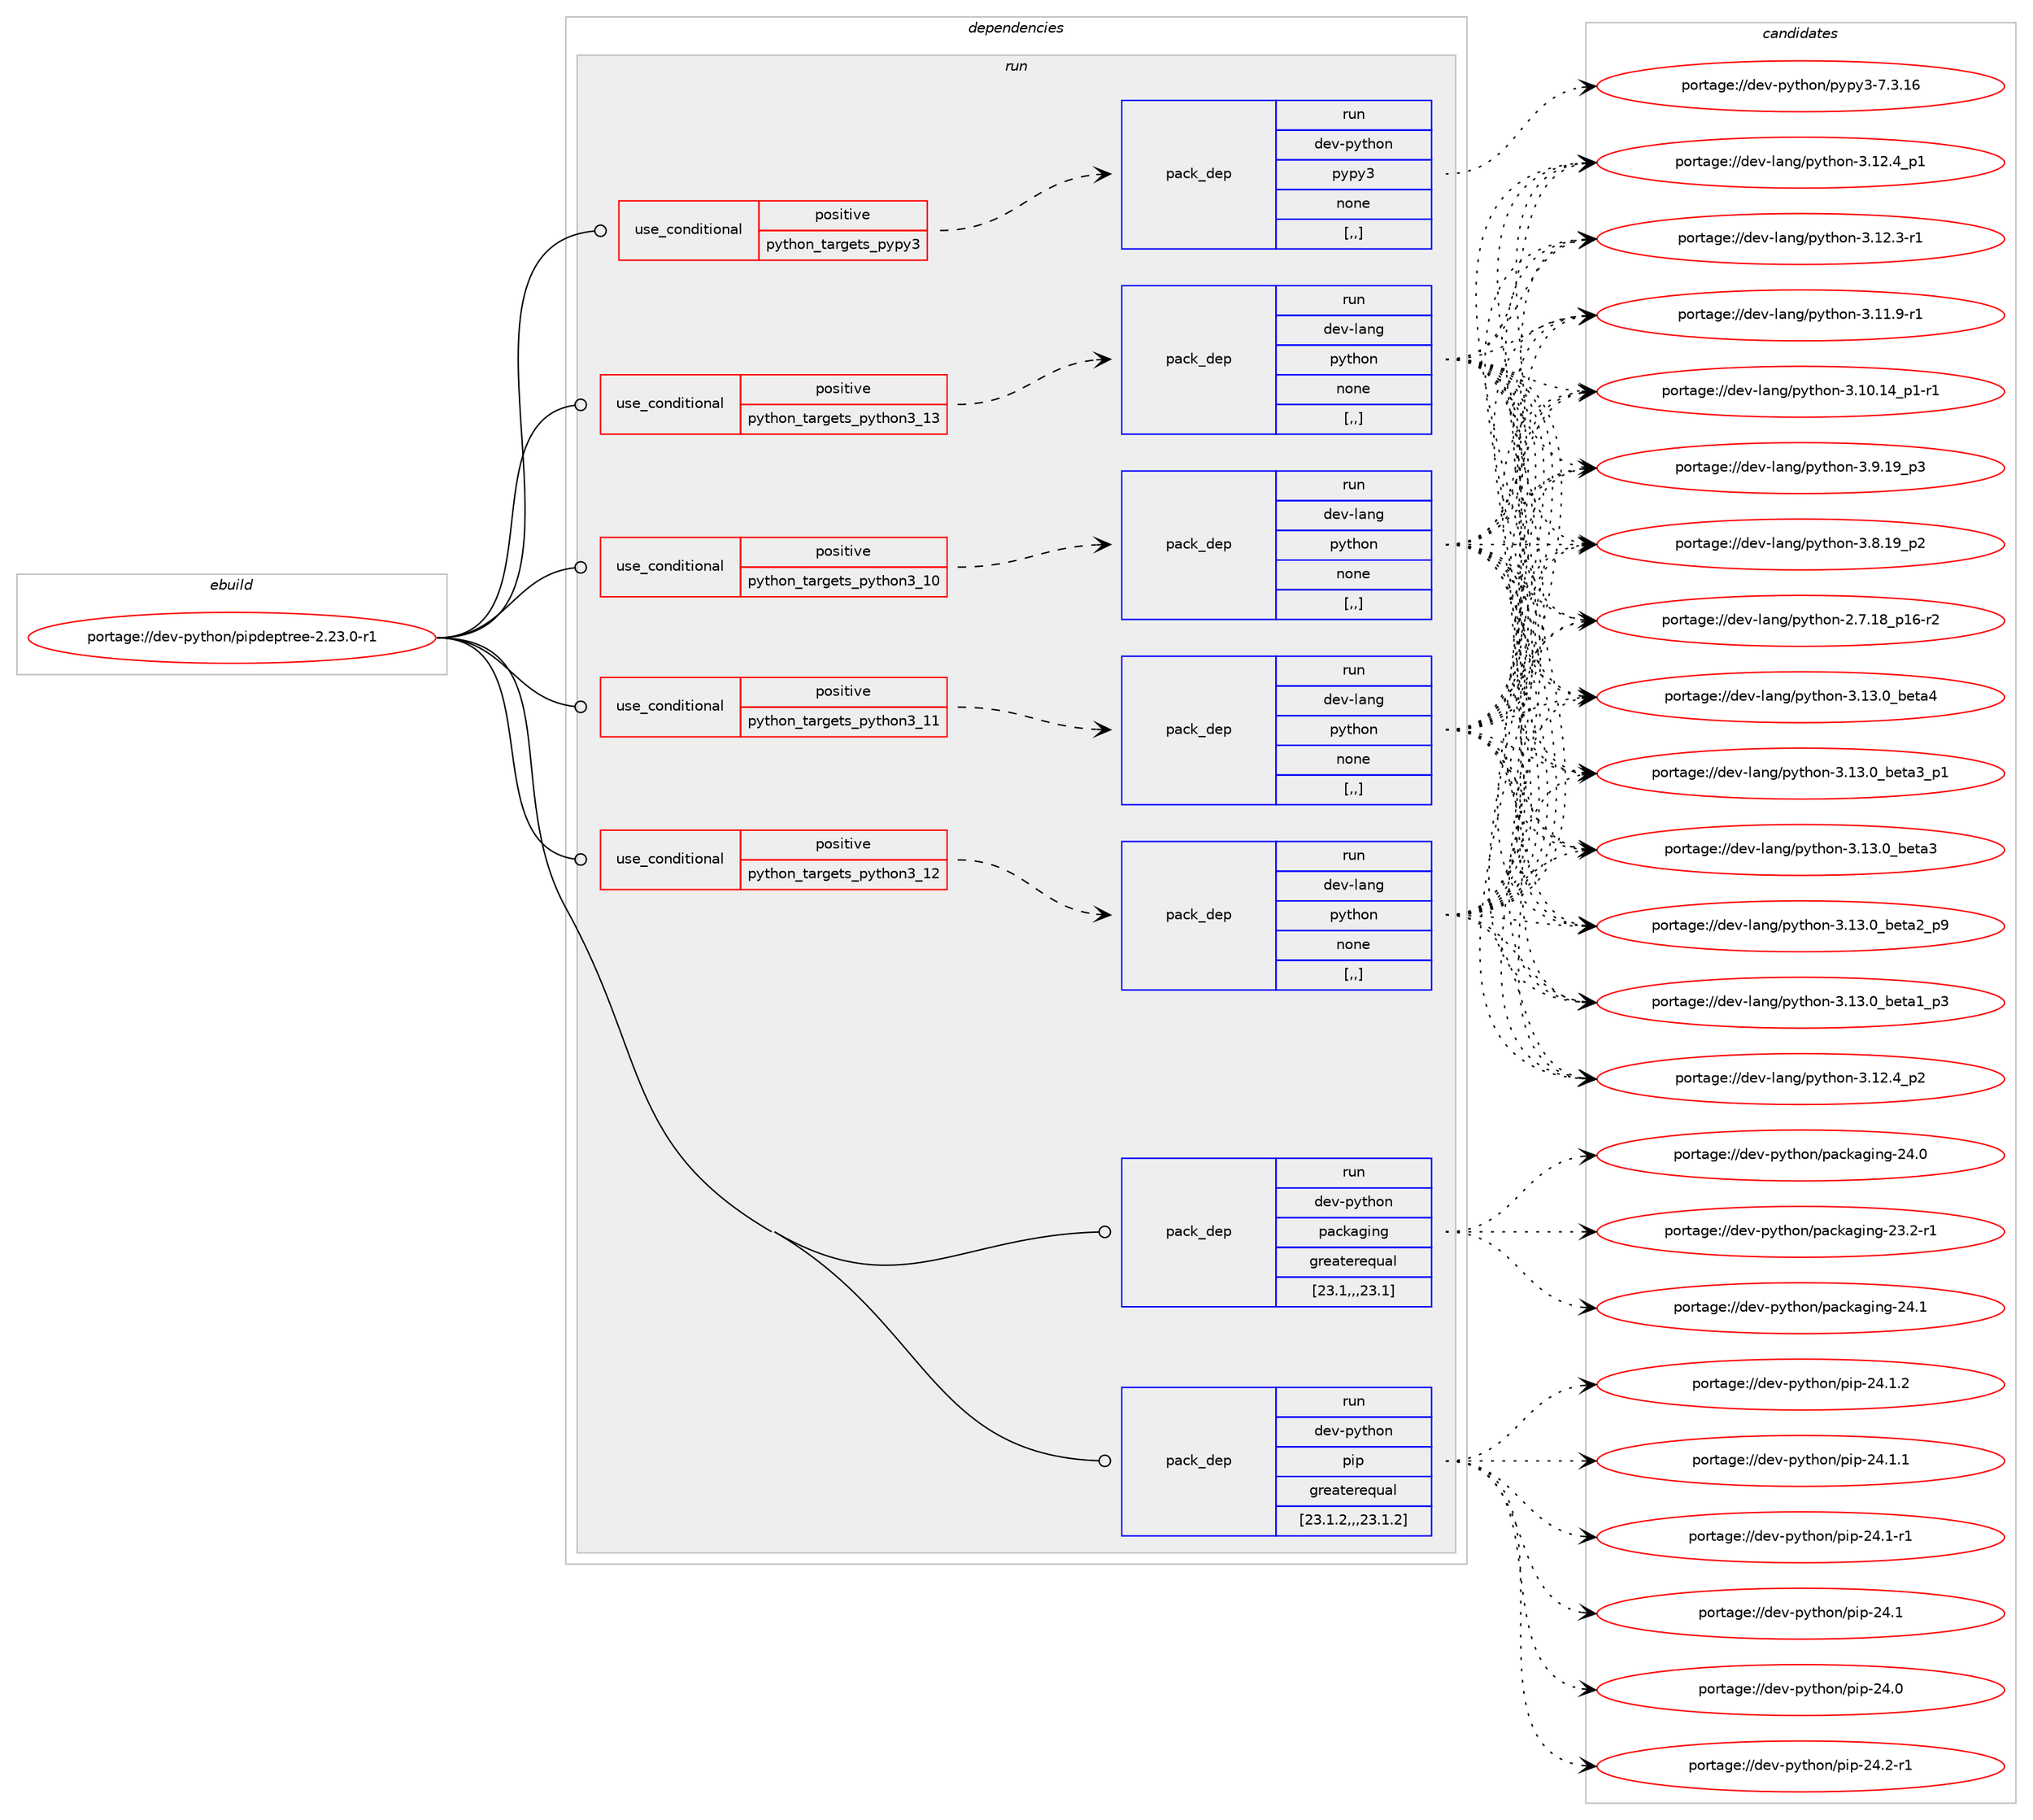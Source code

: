 digraph prolog {

# *************
# Graph options
# *************

newrank=true;
concentrate=true;
compound=true;
graph [rankdir=LR,fontname=Helvetica,fontsize=10,ranksep=1.5];#, ranksep=2.5, nodesep=0.2];
edge  [arrowhead=vee];
node  [fontname=Helvetica,fontsize=10];

# **********
# The ebuild
# **********

subgraph cluster_leftcol {
color=gray;
label=<<i>ebuild</i>>;
id [label="portage://dev-python/pipdeptree-2.23.0-r1", color=red, width=4, href="../dev-python/pipdeptree-2.23.0-r1.svg"];
}

# ****************
# The dependencies
# ****************

subgraph cluster_midcol {
color=gray;
label=<<i>dependencies</i>>;
subgraph cluster_compile {
fillcolor="#eeeeee";
style=filled;
label=<<i>compile</i>>;
}
subgraph cluster_compileandrun {
fillcolor="#eeeeee";
style=filled;
label=<<i>compile and run</i>>;
}
subgraph cluster_run {
fillcolor="#eeeeee";
style=filled;
label=<<i>run</i>>;
subgraph cond36123 {
dependency154801 [label=<<TABLE BORDER="0" CELLBORDER="1" CELLSPACING="0" CELLPADDING="4"><TR><TD ROWSPAN="3" CELLPADDING="10">use_conditional</TD></TR><TR><TD>positive</TD></TR><TR><TD>python_targets_pypy3</TD></TR></TABLE>>, shape=none, color=red];
subgraph pack117426 {
dependency154802 [label=<<TABLE BORDER="0" CELLBORDER="1" CELLSPACING="0" CELLPADDING="4" WIDTH="220"><TR><TD ROWSPAN="6" CELLPADDING="30">pack_dep</TD></TR><TR><TD WIDTH="110">run</TD></TR><TR><TD>dev-python</TD></TR><TR><TD>pypy3</TD></TR><TR><TD>none</TD></TR><TR><TD>[,,]</TD></TR></TABLE>>, shape=none, color=blue];
}
dependency154801:e -> dependency154802:w [weight=20,style="dashed",arrowhead="vee"];
}
id:e -> dependency154801:w [weight=20,style="solid",arrowhead="odot"];
subgraph cond36124 {
dependency154803 [label=<<TABLE BORDER="0" CELLBORDER="1" CELLSPACING="0" CELLPADDING="4"><TR><TD ROWSPAN="3" CELLPADDING="10">use_conditional</TD></TR><TR><TD>positive</TD></TR><TR><TD>python_targets_python3_10</TD></TR></TABLE>>, shape=none, color=red];
subgraph pack117427 {
dependency154804 [label=<<TABLE BORDER="0" CELLBORDER="1" CELLSPACING="0" CELLPADDING="4" WIDTH="220"><TR><TD ROWSPAN="6" CELLPADDING="30">pack_dep</TD></TR><TR><TD WIDTH="110">run</TD></TR><TR><TD>dev-lang</TD></TR><TR><TD>python</TD></TR><TR><TD>none</TD></TR><TR><TD>[,,]</TD></TR></TABLE>>, shape=none, color=blue];
}
dependency154803:e -> dependency154804:w [weight=20,style="dashed",arrowhead="vee"];
}
id:e -> dependency154803:w [weight=20,style="solid",arrowhead="odot"];
subgraph cond36125 {
dependency154805 [label=<<TABLE BORDER="0" CELLBORDER="1" CELLSPACING="0" CELLPADDING="4"><TR><TD ROWSPAN="3" CELLPADDING="10">use_conditional</TD></TR><TR><TD>positive</TD></TR><TR><TD>python_targets_python3_11</TD></TR></TABLE>>, shape=none, color=red];
subgraph pack117428 {
dependency154806 [label=<<TABLE BORDER="0" CELLBORDER="1" CELLSPACING="0" CELLPADDING="4" WIDTH="220"><TR><TD ROWSPAN="6" CELLPADDING="30">pack_dep</TD></TR><TR><TD WIDTH="110">run</TD></TR><TR><TD>dev-lang</TD></TR><TR><TD>python</TD></TR><TR><TD>none</TD></TR><TR><TD>[,,]</TD></TR></TABLE>>, shape=none, color=blue];
}
dependency154805:e -> dependency154806:w [weight=20,style="dashed",arrowhead="vee"];
}
id:e -> dependency154805:w [weight=20,style="solid",arrowhead="odot"];
subgraph cond36126 {
dependency154807 [label=<<TABLE BORDER="0" CELLBORDER="1" CELLSPACING="0" CELLPADDING="4"><TR><TD ROWSPAN="3" CELLPADDING="10">use_conditional</TD></TR><TR><TD>positive</TD></TR><TR><TD>python_targets_python3_12</TD></TR></TABLE>>, shape=none, color=red];
subgraph pack117429 {
dependency154808 [label=<<TABLE BORDER="0" CELLBORDER="1" CELLSPACING="0" CELLPADDING="4" WIDTH="220"><TR><TD ROWSPAN="6" CELLPADDING="30">pack_dep</TD></TR><TR><TD WIDTH="110">run</TD></TR><TR><TD>dev-lang</TD></TR><TR><TD>python</TD></TR><TR><TD>none</TD></TR><TR><TD>[,,]</TD></TR></TABLE>>, shape=none, color=blue];
}
dependency154807:e -> dependency154808:w [weight=20,style="dashed",arrowhead="vee"];
}
id:e -> dependency154807:w [weight=20,style="solid",arrowhead="odot"];
subgraph cond36127 {
dependency154809 [label=<<TABLE BORDER="0" CELLBORDER="1" CELLSPACING="0" CELLPADDING="4"><TR><TD ROWSPAN="3" CELLPADDING="10">use_conditional</TD></TR><TR><TD>positive</TD></TR><TR><TD>python_targets_python3_13</TD></TR></TABLE>>, shape=none, color=red];
subgraph pack117430 {
dependency154810 [label=<<TABLE BORDER="0" CELLBORDER="1" CELLSPACING="0" CELLPADDING="4" WIDTH="220"><TR><TD ROWSPAN="6" CELLPADDING="30">pack_dep</TD></TR><TR><TD WIDTH="110">run</TD></TR><TR><TD>dev-lang</TD></TR><TR><TD>python</TD></TR><TR><TD>none</TD></TR><TR><TD>[,,]</TD></TR></TABLE>>, shape=none, color=blue];
}
dependency154809:e -> dependency154810:w [weight=20,style="dashed",arrowhead="vee"];
}
id:e -> dependency154809:w [weight=20,style="solid",arrowhead="odot"];
subgraph pack117431 {
dependency154811 [label=<<TABLE BORDER="0" CELLBORDER="1" CELLSPACING="0" CELLPADDING="4" WIDTH="220"><TR><TD ROWSPAN="6" CELLPADDING="30">pack_dep</TD></TR><TR><TD WIDTH="110">run</TD></TR><TR><TD>dev-python</TD></TR><TR><TD>packaging</TD></TR><TR><TD>greaterequal</TD></TR><TR><TD>[23.1,,,23.1]</TD></TR></TABLE>>, shape=none, color=blue];
}
id:e -> dependency154811:w [weight=20,style="solid",arrowhead="odot"];
subgraph pack117432 {
dependency154812 [label=<<TABLE BORDER="0" CELLBORDER="1" CELLSPACING="0" CELLPADDING="4" WIDTH="220"><TR><TD ROWSPAN="6" CELLPADDING="30">pack_dep</TD></TR><TR><TD WIDTH="110">run</TD></TR><TR><TD>dev-python</TD></TR><TR><TD>pip</TD></TR><TR><TD>greaterequal</TD></TR><TR><TD>[23.1.2,,,23.1.2]</TD></TR></TABLE>>, shape=none, color=blue];
}
id:e -> dependency154812:w [weight=20,style="solid",arrowhead="odot"];
}
}

# **************
# The candidates
# **************

subgraph cluster_choices {
rank=same;
color=gray;
label=<<i>candidates</i>>;

subgraph choice117426 {
color=black;
nodesep=1;
choice10010111845112121116104111110471121211121215145554651464954 [label="portage://dev-python/pypy3-7.3.16", color=red, width=4,href="../dev-python/pypy3-7.3.16.svg"];
dependency154802:e -> choice10010111845112121116104111110471121211121215145554651464954:w [style=dotted,weight="100"];
}
subgraph choice117427 {
color=black;
nodesep=1;
choice1001011184510897110103471121211161041111104551464951464895981011169752 [label="portage://dev-lang/python-3.13.0_beta4", color=red, width=4,href="../dev-lang/python-3.13.0_beta4.svg"];
choice10010111845108971101034711212111610411111045514649514648959810111697519511249 [label="portage://dev-lang/python-3.13.0_beta3_p1", color=red, width=4,href="../dev-lang/python-3.13.0_beta3_p1.svg"];
choice1001011184510897110103471121211161041111104551464951464895981011169751 [label="portage://dev-lang/python-3.13.0_beta3", color=red, width=4,href="../dev-lang/python-3.13.0_beta3.svg"];
choice10010111845108971101034711212111610411111045514649514648959810111697509511257 [label="portage://dev-lang/python-3.13.0_beta2_p9", color=red, width=4,href="../dev-lang/python-3.13.0_beta2_p9.svg"];
choice10010111845108971101034711212111610411111045514649514648959810111697499511251 [label="portage://dev-lang/python-3.13.0_beta1_p3", color=red, width=4,href="../dev-lang/python-3.13.0_beta1_p3.svg"];
choice100101118451089711010347112121116104111110455146495046529511250 [label="portage://dev-lang/python-3.12.4_p2", color=red, width=4,href="../dev-lang/python-3.12.4_p2.svg"];
choice100101118451089711010347112121116104111110455146495046529511249 [label="portage://dev-lang/python-3.12.4_p1", color=red, width=4,href="../dev-lang/python-3.12.4_p1.svg"];
choice100101118451089711010347112121116104111110455146495046514511449 [label="portage://dev-lang/python-3.12.3-r1", color=red, width=4,href="../dev-lang/python-3.12.3-r1.svg"];
choice100101118451089711010347112121116104111110455146494946574511449 [label="portage://dev-lang/python-3.11.9-r1", color=red, width=4,href="../dev-lang/python-3.11.9-r1.svg"];
choice100101118451089711010347112121116104111110455146494846495295112494511449 [label="portage://dev-lang/python-3.10.14_p1-r1", color=red, width=4,href="../dev-lang/python-3.10.14_p1-r1.svg"];
choice100101118451089711010347112121116104111110455146574649579511251 [label="portage://dev-lang/python-3.9.19_p3", color=red, width=4,href="../dev-lang/python-3.9.19_p3.svg"];
choice100101118451089711010347112121116104111110455146564649579511250 [label="portage://dev-lang/python-3.8.19_p2", color=red, width=4,href="../dev-lang/python-3.8.19_p2.svg"];
choice100101118451089711010347112121116104111110455046554649569511249544511450 [label="portage://dev-lang/python-2.7.18_p16-r2", color=red, width=4,href="../dev-lang/python-2.7.18_p16-r2.svg"];
dependency154804:e -> choice1001011184510897110103471121211161041111104551464951464895981011169752:w [style=dotted,weight="100"];
dependency154804:e -> choice10010111845108971101034711212111610411111045514649514648959810111697519511249:w [style=dotted,weight="100"];
dependency154804:e -> choice1001011184510897110103471121211161041111104551464951464895981011169751:w [style=dotted,weight="100"];
dependency154804:e -> choice10010111845108971101034711212111610411111045514649514648959810111697509511257:w [style=dotted,weight="100"];
dependency154804:e -> choice10010111845108971101034711212111610411111045514649514648959810111697499511251:w [style=dotted,weight="100"];
dependency154804:e -> choice100101118451089711010347112121116104111110455146495046529511250:w [style=dotted,weight="100"];
dependency154804:e -> choice100101118451089711010347112121116104111110455146495046529511249:w [style=dotted,weight="100"];
dependency154804:e -> choice100101118451089711010347112121116104111110455146495046514511449:w [style=dotted,weight="100"];
dependency154804:e -> choice100101118451089711010347112121116104111110455146494946574511449:w [style=dotted,weight="100"];
dependency154804:e -> choice100101118451089711010347112121116104111110455146494846495295112494511449:w [style=dotted,weight="100"];
dependency154804:e -> choice100101118451089711010347112121116104111110455146574649579511251:w [style=dotted,weight="100"];
dependency154804:e -> choice100101118451089711010347112121116104111110455146564649579511250:w [style=dotted,weight="100"];
dependency154804:e -> choice100101118451089711010347112121116104111110455046554649569511249544511450:w [style=dotted,weight="100"];
}
subgraph choice117428 {
color=black;
nodesep=1;
choice1001011184510897110103471121211161041111104551464951464895981011169752 [label="portage://dev-lang/python-3.13.0_beta4", color=red, width=4,href="../dev-lang/python-3.13.0_beta4.svg"];
choice10010111845108971101034711212111610411111045514649514648959810111697519511249 [label="portage://dev-lang/python-3.13.0_beta3_p1", color=red, width=4,href="../dev-lang/python-3.13.0_beta3_p1.svg"];
choice1001011184510897110103471121211161041111104551464951464895981011169751 [label="portage://dev-lang/python-3.13.0_beta3", color=red, width=4,href="../dev-lang/python-3.13.0_beta3.svg"];
choice10010111845108971101034711212111610411111045514649514648959810111697509511257 [label="portage://dev-lang/python-3.13.0_beta2_p9", color=red, width=4,href="../dev-lang/python-3.13.0_beta2_p9.svg"];
choice10010111845108971101034711212111610411111045514649514648959810111697499511251 [label="portage://dev-lang/python-3.13.0_beta1_p3", color=red, width=4,href="../dev-lang/python-3.13.0_beta1_p3.svg"];
choice100101118451089711010347112121116104111110455146495046529511250 [label="portage://dev-lang/python-3.12.4_p2", color=red, width=4,href="../dev-lang/python-3.12.4_p2.svg"];
choice100101118451089711010347112121116104111110455146495046529511249 [label="portage://dev-lang/python-3.12.4_p1", color=red, width=4,href="../dev-lang/python-3.12.4_p1.svg"];
choice100101118451089711010347112121116104111110455146495046514511449 [label="portage://dev-lang/python-3.12.3-r1", color=red, width=4,href="../dev-lang/python-3.12.3-r1.svg"];
choice100101118451089711010347112121116104111110455146494946574511449 [label="portage://dev-lang/python-3.11.9-r1", color=red, width=4,href="../dev-lang/python-3.11.9-r1.svg"];
choice100101118451089711010347112121116104111110455146494846495295112494511449 [label="portage://dev-lang/python-3.10.14_p1-r1", color=red, width=4,href="../dev-lang/python-3.10.14_p1-r1.svg"];
choice100101118451089711010347112121116104111110455146574649579511251 [label="portage://dev-lang/python-3.9.19_p3", color=red, width=4,href="../dev-lang/python-3.9.19_p3.svg"];
choice100101118451089711010347112121116104111110455146564649579511250 [label="portage://dev-lang/python-3.8.19_p2", color=red, width=4,href="../dev-lang/python-3.8.19_p2.svg"];
choice100101118451089711010347112121116104111110455046554649569511249544511450 [label="portage://dev-lang/python-2.7.18_p16-r2", color=red, width=4,href="../dev-lang/python-2.7.18_p16-r2.svg"];
dependency154806:e -> choice1001011184510897110103471121211161041111104551464951464895981011169752:w [style=dotted,weight="100"];
dependency154806:e -> choice10010111845108971101034711212111610411111045514649514648959810111697519511249:w [style=dotted,weight="100"];
dependency154806:e -> choice1001011184510897110103471121211161041111104551464951464895981011169751:w [style=dotted,weight="100"];
dependency154806:e -> choice10010111845108971101034711212111610411111045514649514648959810111697509511257:w [style=dotted,weight="100"];
dependency154806:e -> choice10010111845108971101034711212111610411111045514649514648959810111697499511251:w [style=dotted,weight="100"];
dependency154806:e -> choice100101118451089711010347112121116104111110455146495046529511250:w [style=dotted,weight="100"];
dependency154806:e -> choice100101118451089711010347112121116104111110455146495046529511249:w [style=dotted,weight="100"];
dependency154806:e -> choice100101118451089711010347112121116104111110455146495046514511449:w [style=dotted,weight="100"];
dependency154806:e -> choice100101118451089711010347112121116104111110455146494946574511449:w [style=dotted,weight="100"];
dependency154806:e -> choice100101118451089711010347112121116104111110455146494846495295112494511449:w [style=dotted,weight="100"];
dependency154806:e -> choice100101118451089711010347112121116104111110455146574649579511251:w [style=dotted,weight="100"];
dependency154806:e -> choice100101118451089711010347112121116104111110455146564649579511250:w [style=dotted,weight="100"];
dependency154806:e -> choice100101118451089711010347112121116104111110455046554649569511249544511450:w [style=dotted,weight="100"];
}
subgraph choice117429 {
color=black;
nodesep=1;
choice1001011184510897110103471121211161041111104551464951464895981011169752 [label="portage://dev-lang/python-3.13.0_beta4", color=red, width=4,href="../dev-lang/python-3.13.0_beta4.svg"];
choice10010111845108971101034711212111610411111045514649514648959810111697519511249 [label="portage://dev-lang/python-3.13.0_beta3_p1", color=red, width=4,href="../dev-lang/python-3.13.0_beta3_p1.svg"];
choice1001011184510897110103471121211161041111104551464951464895981011169751 [label="portage://dev-lang/python-3.13.0_beta3", color=red, width=4,href="../dev-lang/python-3.13.0_beta3.svg"];
choice10010111845108971101034711212111610411111045514649514648959810111697509511257 [label="portage://dev-lang/python-3.13.0_beta2_p9", color=red, width=4,href="../dev-lang/python-3.13.0_beta2_p9.svg"];
choice10010111845108971101034711212111610411111045514649514648959810111697499511251 [label="portage://dev-lang/python-3.13.0_beta1_p3", color=red, width=4,href="../dev-lang/python-3.13.0_beta1_p3.svg"];
choice100101118451089711010347112121116104111110455146495046529511250 [label="portage://dev-lang/python-3.12.4_p2", color=red, width=4,href="../dev-lang/python-3.12.4_p2.svg"];
choice100101118451089711010347112121116104111110455146495046529511249 [label="portage://dev-lang/python-3.12.4_p1", color=red, width=4,href="../dev-lang/python-3.12.4_p1.svg"];
choice100101118451089711010347112121116104111110455146495046514511449 [label="portage://dev-lang/python-3.12.3-r1", color=red, width=4,href="../dev-lang/python-3.12.3-r1.svg"];
choice100101118451089711010347112121116104111110455146494946574511449 [label="portage://dev-lang/python-3.11.9-r1", color=red, width=4,href="../dev-lang/python-3.11.9-r1.svg"];
choice100101118451089711010347112121116104111110455146494846495295112494511449 [label="portage://dev-lang/python-3.10.14_p1-r1", color=red, width=4,href="../dev-lang/python-3.10.14_p1-r1.svg"];
choice100101118451089711010347112121116104111110455146574649579511251 [label="portage://dev-lang/python-3.9.19_p3", color=red, width=4,href="../dev-lang/python-3.9.19_p3.svg"];
choice100101118451089711010347112121116104111110455146564649579511250 [label="portage://dev-lang/python-3.8.19_p2", color=red, width=4,href="../dev-lang/python-3.8.19_p2.svg"];
choice100101118451089711010347112121116104111110455046554649569511249544511450 [label="portage://dev-lang/python-2.7.18_p16-r2", color=red, width=4,href="../dev-lang/python-2.7.18_p16-r2.svg"];
dependency154808:e -> choice1001011184510897110103471121211161041111104551464951464895981011169752:w [style=dotted,weight="100"];
dependency154808:e -> choice10010111845108971101034711212111610411111045514649514648959810111697519511249:w [style=dotted,weight="100"];
dependency154808:e -> choice1001011184510897110103471121211161041111104551464951464895981011169751:w [style=dotted,weight="100"];
dependency154808:e -> choice10010111845108971101034711212111610411111045514649514648959810111697509511257:w [style=dotted,weight="100"];
dependency154808:e -> choice10010111845108971101034711212111610411111045514649514648959810111697499511251:w [style=dotted,weight="100"];
dependency154808:e -> choice100101118451089711010347112121116104111110455146495046529511250:w [style=dotted,weight="100"];
dependency154808:e -> choice100101118451089711010347112121116104111110455146495046529511249:w [style=dotted,weight="100"];
dependency154808:e -> choice100101118451089711010347112121116104111110455146495046514511449:w [style=dotted,weight="100"];
dependency154808:e -> choice100101118451089711010347112121116104111110455146494946574511449:w [style=dotted,weight="100"];
dependency154808:e -> choice100101118451089711010347112121116104111110455146494846495295112494511449:w [style=dotted,weight="100"];
dependency154808:e -> choice100101118451089711010347112121116104111110455146574649579511251:w [style=dotted,weight="100"];
dependency154808:e -> choice100101118451089711010347112121116104111110455146564649579511250:w [style=dotted,weight="100"];
dependency154808:e -> choice100101118451089711010347112121116104111110455046554649569511249544511450:w [style=dotted,weight="100"];
}
subgraph choice117430 {
color=black;
nodesep=1;
choice1001011184510897110103471121211161041111104551464951464895981011169752 [label="portage://dev-lang/python-3.13.0_beta4", color=red, width=4,href="../dev-lang/python-3.13.0_beta4.svg"];
choice10010111845108971101034711212111610411111045514649514648959810111697519511249 [label="portage://dev-lang/python-3.13.0_beta3_p1", color=red, width=4,href="../dev-lang/python-3.13.0_beta3_p1.svg"];
choice1001011184510897110103471121211161041111104551464951464895981011169751 [label="portage://dev-lang/python-3.13.0_beta3", color=red, width=4,href="../dev-lang/python-3.13.0_beta3.svg"];
choice10010111845108971101034711212111610411111045514649514648959810111697509511257 [label="portage://dev-lang/python-3.13.0_beta2_p9", color=red, width=4,href="../dev-lang/python-3.13.0_beta2_p9.svg"];
choice10010111845108971101034711212111610411111045514649514648959810111697499511251 [label="portage://dev-lang/python-3.13.0_beta1_p3", color=red, width=4,href="../dev-lang/python-3.13.0_beta1_p3.svg"];
choice100101118451089711010347112121116104111110455146495046529511250 [label="portage://dev-lang/python-3.12.4_p2", color=red, width=4,href="../dev-lang/python-3.12.4_p2.svg"];
choice100101118451089711010347112121116104111110455146495046529511249 [label="portage://dev-lang/python-3.12.4_p1", color=red, width=4,href="../dev-lang/python-3.12.4_p1.svg"];
choice100101118451089711010347112121116104111110455146495046514511449 [label="portage://dev-lang/python-3.12.3-r1", color=red, width=4,href="../dev-lang/python-3.12.3-r1.svg"];
choice100101118451089711010347112121116104111110455146494946574511449 [label="portage://dev-lang/python-3.11.9-r1", color=red, width=4,href="../dev-lang/python-3.11.9-r1.svg"];
choice100101118451089711010347112121116104111110455146494846495295112494511449 [label="portage://dev-lang/python-3.10.14_p1-r1", color=red, width=4,href="../dev-lang/python-3.10.14_p1-r1.svg"];
choice100101118451089711010347112121116104111110455146574649579511251 [label="portage://dev-lang/python-3.9.19_p3", color=red, width=4,href="../dev-lang/python-3.9.19_p3.svg"];
choice100101118451089711010347112121116104111110455146564649579511250 [label="portage://dev-lang/python-3.8.19_p2", color=red, width=4,href="../dev-lang/python-3.8.19_p2.svg"];
choice100101118451089711010347112121116104111110455046554649569511249544511450 [label="portage://dev-lang/python-2.7.18_p16-r2", color=red, width=4,href="../dev-lang/python-2.7.18_p16-r2.svg"];
dependency154810:e -> choice1001011184510897110103471121211161041111104551464951464895981011169752:w [style=dotted,weight="100"];
dependency154810:e -> choice10010111845108971101034711212111610411111045514649514648959810111697519511249:w [style=dotted,weight="100"];
dependency154810:e -> choice1001011184510897110103471121211161041111104551464951464895981011169751:w [style=dotted,weight="100"];
dependency154810:e -> choice10010111845108971101034711212111610411111045514649514648959810111697509511257:w [style=dotted,weight="100"];
dependency154810:e -> choice10010111845108971101034711212111610411111045514649514648959810111697499511251:w [style=dotted,weight="100"];
dependency154810:e -> choice100101118451089711010347112121116104111110455146495046529511250:w [style=dotted,weight="100"];
dependency154810:e -> choice100101118451089711010347112121116104111110455146495046529511249:w [style=dotted,weight="100"];
dependency154810:e -> choice100101118451089711010347112121116104111110455146495046514511449:w [style=dotted,weight="100"];
dependency154810:e -> choice100101118451089711010347112121116104111110455146494946574511449:w [style=dotted,weight="100"];
dependency154810:e -> choice100101118451089711010347112121116104111110455146494846495295112494511449:w [style=dotted,weight="100"];
dependency154810:e -> choice100101118451089711010347112121116104111110455146574649579511251:w [style=dotted,weight="100"];
dependency154810:e -> choice100101118451089711010347112121116104111110455146564649579511250:w [style=dotted,weight="100"];
dependency154810:e -> choice100101118451089711010347112121116104111110455046554649569511249544511450:w [style=dotted,weight="100"];
}
subgraph choice117431 {
color=black;
nodesep=1;
choice10010111845112121116104111110471129799107971031051101034550524649 [label="portage://dev-python/packaging-24.1", color=red, width=4,href="../dev-python/packaging-24.1.svg"];
choice10010111845112121116104111110471129799107971031051101034550524648 [label="portage://dev-python/packaging-24.0", color=red, width=4,href="../dev-python/packaging-24.0.svg"];
choice100101118451121211161041111104711297991079710310511010345505146504511449 [label="portage://dev-python/packaging-23.2-r1", color=red, width=4,href="../dev-python/packaging-23.2-r1.svg"];
dependency154811:e -> choice10010111845112121116104111110471129799107971031051101034550524649:w [style=dotted,weight="100"];
dependency154811:e -> choice10010111845112121116104111110471129799107971031051101034550524648:w [style=dotted,weight="100"];
dependency154811:e -> choice100101118451121211161041111104711297991079710310511010345505146504511449:w [style=dotted,weight="100"];
}
subgraph choice117432 {
color=black;
nodesep=1;
choice100101118451121211161041111104711210511245505246504511449 [label="portage://dev-python/pip-24.2-r1", color=red, width=4,href="../dev-python/pip-24.2-r1.svg"];
choice100101118451121211161041111104711210511245505246494650 [label="portage://dev-python/pip-24.1.2", color=red, width=4,href="../dev-python/pip-24.1.2.svg"];
choice100101118451121211161041111104711210511245505246494649 [label="portage://dev-python/pip-24.1.1", color=red, width=4,href="../dev-python/pip-24.1.1.svg"];
choice100101118451121211161041111104711210511245505246494511449 [label="portage://dev-python/pip-24.1-r1", color=red, width=4,href="../dev-python/pip-24.1-r1.svg"];
choice10010111845112121116104111110471121051124550524649 [label="portage://dev-python/pip-24.1", color=red, width=4,href="../dev-python/pip-24.1.svg"];
choice10010111845112121116104111110471121051124550524648 [label="portage://dev-python/pip-24.0", color=red, width=4,href="../dev-python/pip-24.0.svg"];
dependency154812:e -> choice100101118451121211161041111104711210511245505246504511449:w [style=dotted,weight="100"];
dependency154812:e -> choice100101118451121211161041111104711210511245505246494650:w [style=dotted,weight="100"];
dependency154812:e -> choice100101118451121211161041111104711210511245505246494649:w [style=dotted,weight="100"];
dependency154812:e -> choice100101118451121211161041111104711210511245505246494511449:w [style=dotted,weight="100"];
dependency154812:e -> choice10010111845112121116104111110471121051124550524649:w [style=dotted,weight="100"];
dependency154812:e -> choice10010111845112121116104111110471121051124550524648:w [style=dotted,weight="100"];
}
}

}
